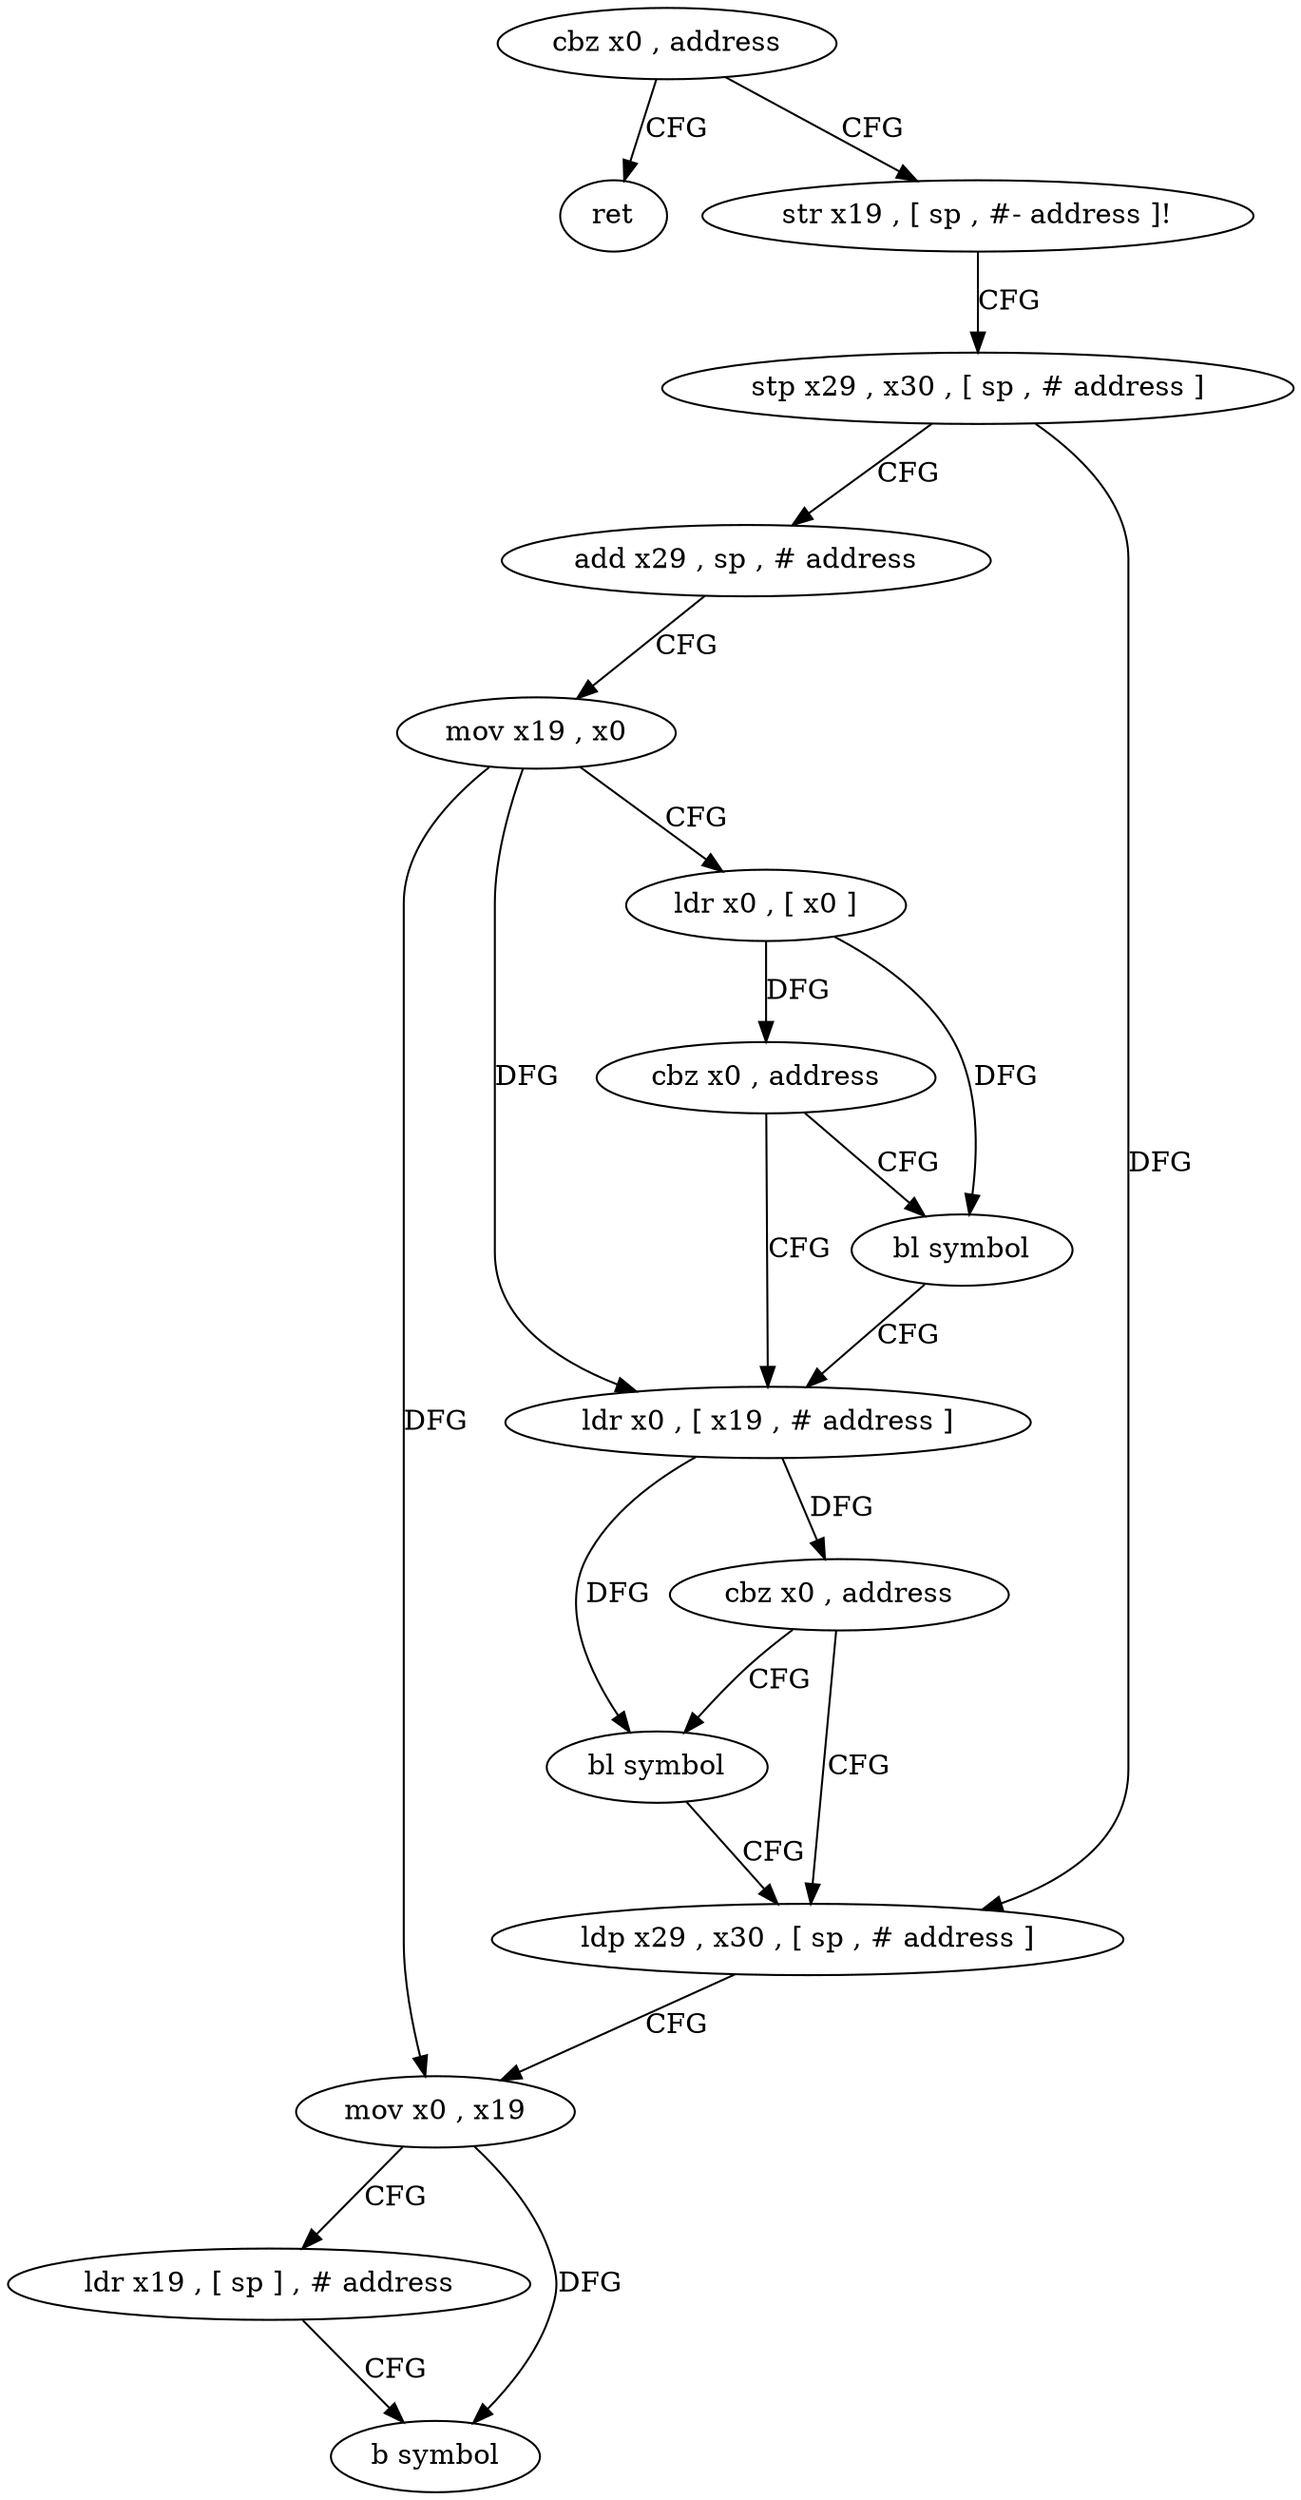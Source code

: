 digraph "func" {
"97772" [label = "cbz x0 , address" ]
"97832" [label = "ret" ]
"97776" [label = "str x19 , [ sp , #- address ]!" ]
"97780" [label = "stp x29 , x30 , [ sp , # address ]" ]
"97784" [label = "add x29 , sp , # address" ]
"97788" [label = "mov x19 , x0" ]
"97792" [label = "ldr x0 , [ x0 ]" ]
"97796" [label = "cbz x0 , address" ]
"97804" [label = "ldr x0 , [ x19 , # address ]" ]
"97800" [label = "bl symbol" ]
"97808" [label = "cbz x0 , address" ]
"97816" [label = "ldp x29 , x30 , [ sp , # address ]" ]
"97812" [label = "bl symbol" ]
"97820" [label = "mov x0 , x19" ]
"97824" [label = "ldr x19 , [ sp ] , # address" ]
"97828" [label = "b symbol" ]
"97772" -> "97832" [ label = "CFG" ]
"97772" -> "97776" [ label = "CFG" ]
"97776" -> "97780" [ label = "CFG" ]
"97780" -> "97784" [ label = "CFG" ]
"97780" -> "97816" [ label = "DFG" ]
"97784" -> "97788" [ label = "CFG" ]
"97788" -> "97792" [ label = "CFG" ]
"97788" -> "97804" [ label = "DFG" ]
"97788" -> "97820" [ label = "DFG" ]
"97792" -> "97796" [ label = "DFG" ]
"97792" -> "97800" [ label = "DFG" ]
"97796" -> "97804" [ label = "CFG" ]
"97796" -> "97800" [ label = "CFG" ]
"97804" -> "97808" [ label = "DFG" ]
"97804" -> "97812" [ label = "DFG" ]
"97800" -> "97804" [ label = "CFG" ]
"97808" -> "97816" [ label = "CFG" ]
"97808" -> "97812" [ label = "CFG" ]
"97816" -> "97820" [ label = "CFG" ]
"97812" -> "97816" [ label = "CFG" ]
"97820" -> "97824" [ label = "CFG" ]
"97820" -> "97828" [ label = "DFG" ]
"97824" -> "97828" [ label = "CFG" ]
}
